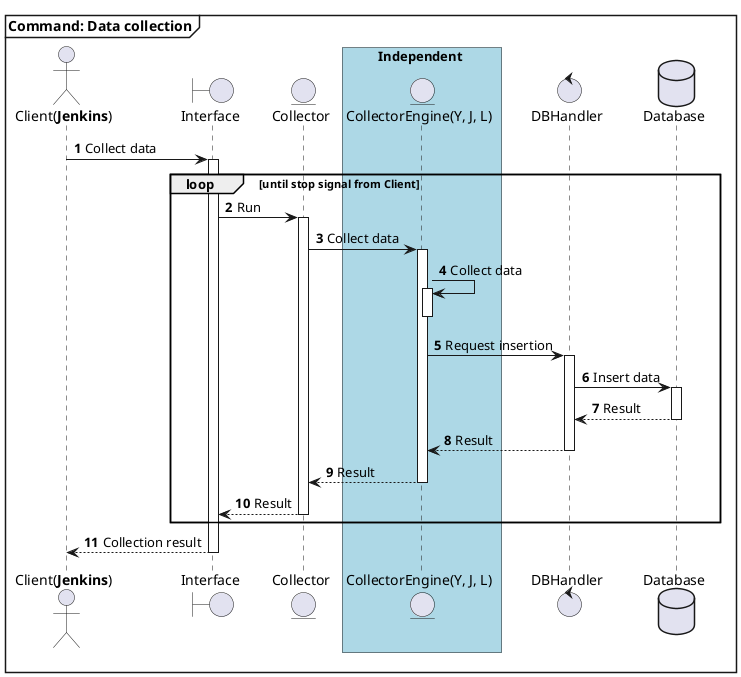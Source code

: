 @startuml
autonumber

mainframe **Command: Data collection**

actor "Client(**Jenkins**)" as C
boundary Interface as I
entity Collector as CE

box Independent #LightBlue
entity "CollectorEngine(Y, J, L)" as M
end box

control DBHandler as DBH
database Database as DB

C -> I ++: Collect data
    loop #transparent until stop signal from Client
        I -> CE ++: Run
            CE -> M ++: Collect data
                M -> M ++: Collect data
                deactivate

                M -> DBH ++: Request insertion
                    DBH -> DB ++: Insert data
                    return Result
                return Result
            return Result
        return Result
    end

    return Collection result
@enduml
